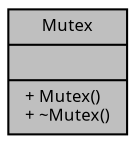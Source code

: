 digraph "Mutex"
{
  edge [fontname="Sans",fontsize="8",labelfontname="Sans",labelfontsize="8"];
  node [fontname="Sans",fontsize="8",shape=record];
  Node1 [label="{Mutex\n||+ Mutex()\l+ ~Mutex()\l}",height=0.2,width=0.4,color="black", fillcolor="grey75", style="filled", fontcolor="black"];
}
